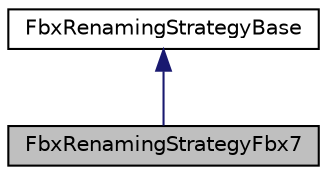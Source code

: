digraph "FbxRenamingStrategyFbx7"
{
  edge [fontname="Helvetica",fontsize="10",labelfontname="Helvetica",labelfontsize="10"];
  node [fontname="Helvetica",fontsize="10",shape=record];
  Node0 [label="FbxRenamingStrategyFbx7",height=0.2,width=0.4,color="black", fillcolor="grey75", style="filled", fontcolor="black"];
  Node1 -> Node0 [dir="back",color="midnightblue",fontsize="10",style="solid",fontname="Helvetica"];
  Node1 [label="FbxRenamingStrategyBase",height=0.2,width=0.4,color="black", fillcolor="white", style="filled",URL="$class_fbx_renaming_strategy_base.html",tooltip="Base class for renaming strategy. "];
}
